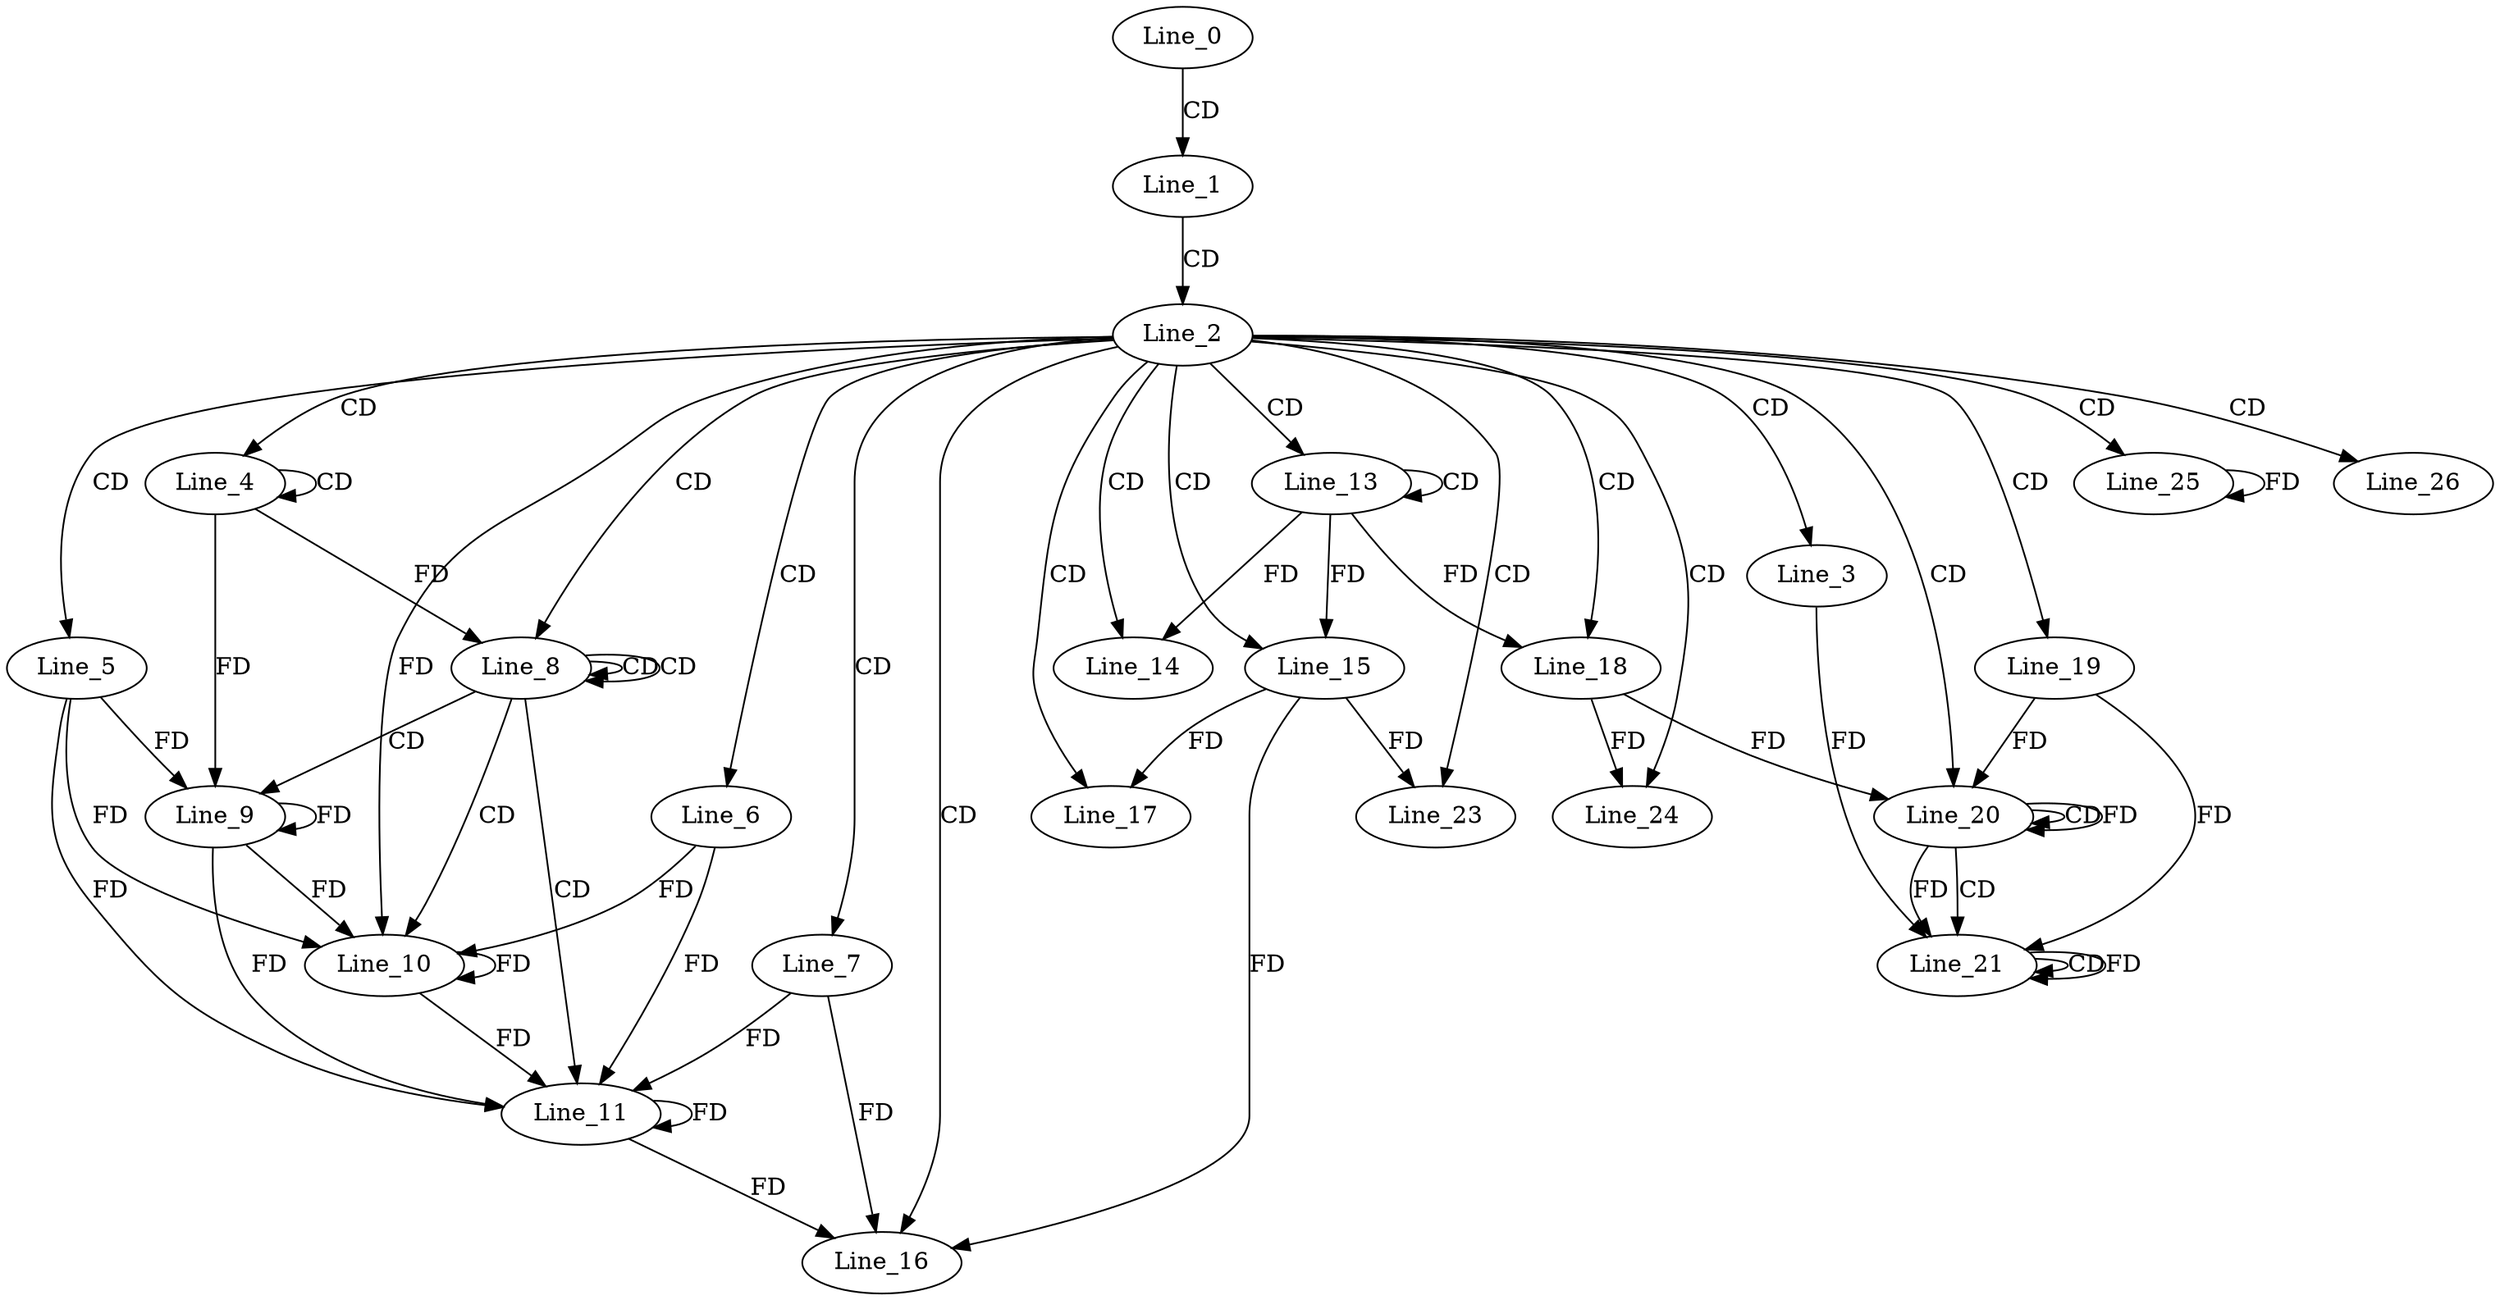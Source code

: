 digraph G {
  Line_0;
  Line_1;
  Line_2;
  Line_3;
  Line_4;
  Line_4;
  Line_5;
  Line_6;
  Line_7;
  Line_8;
  Line_8;
  Line_9;
  Line_9;
  Line_10;
  Line_10;
  Line_11;
  Line_11;
  Line_11;
  Line_13;
  Line_13;
  Line_14;
  Line_15;
  Line_15;
  Line_16;
  Line_17;
  Line_18;
  Line_18;
  Line_19;
  Line_20;
  Line_20;
  Line_20;
  Line_21;
  Line_21;
  Line_23;
  Line_24;
  Line_25;
  Line_26;
  Line_0 -> Line_1 [ label="CD" ];
  Line_1 -> Line_2 [ label="CD" ];
  Line_2 -> Line_3 [ label="CD" ];
  Line_2 -> Line_4 [ label="CD" ];
  Line_4 -> Line_4 [ label="CD" ];
  Line_2 -> Line_5 [ label="CD" ];
  Line_2 -> Line_6 [ label="CD" ];
  Line_2 -> Line_7 [ label="CD" ];
  Line_2 -> Line_8 [ label="CD" ];
  Line_8 -> Line_8 [ label="CD" ];
  Line_8 -> Line_8 [ label="CD" ];
  Line_4 -> Line_8 [ label="FD" ];
  Line_8 -> Line_9 [ label="CD" ];
  Line_9 -> Line_9 [ label="FD" ];
  Line_5 -> Line_9 [ label="FD" ];
  Line_4 -> Line_9 [ label="FD" ];
  Line_8 -> Line_10 [ label="CD" ];
  Line_10 -> Line_10 [ label="FD" ];
  Line_6 -> Line_10 [ label="FD" ];
  Line_2 -> Line_10 [ label="FD" ];
  Line_9 -> Line_10 [ label="FD" ];
  Line_5 -> Line_10 [ label="FD" ];
  Line_8 -> Line_11 [ label="CD" ];
  Line_11 -> Line_11 [ label="FD" ];
  Line_7 -> Line_11 [ label="FD" ];
  Line_9 -> Line_11 [ label="FD" ];
  Line_5 -> Line_11 [ label="FD" ];
  Line_10 -> Line_11 [ label="FD" ];
  Line_6 -> Line_11 [ label="FD" ];
  Line_2 -> Line_13 [ label="CD" ];
  Line_13 -> Line_13 [ label="CD" ];
  Line_2 -> Line_14 [ label="CD" ];
  Line_13 -> Line_14 [ label="FD" ];
  Line_2 -> Line_15 [ label="CD" ];
  Line_13 -> Line_15 [ label="FD" ];
  Line_2 -> Line_16 [ label="CD" ];
  Line_15 -> Line_16 [ label="FD" ];
  Line_11 -> Line_16 [ label="FD" ];
  Line_7 -> Line_16 [ label="FD" ];
  Line_2 -> Line_17 [ label="CD" ];
  Line_15 -> Line_17 [ label="FD" ];
  Line_2 -> Line_18 [ label="CD" ];
  Line_13 -> Line_18 [ label="FD" ];
  Line_2 -> Line_19 [ label="CD" ];
  Line_2 -> Line_20 [ label="CD" ];
  Line_20 -> Line_20 [ label="CD" ];
  Line_20 -> Line_20 [ label="FD" ];
  Line_19 -> Line_20 [ label="FD" ];
  Line_18 -> Line_20 [ label="FD" ];
  Line_20 -> Line_21 [ label="CD" ];
  Line_20 -> Line_21 [ label="FD" ];
  Line_19 -> Line_21 [ label="FD" ];
  Line_21 -> Line_21 [ label="CD" ];
  Line_21 -> Line_21 [ label="FD" ];
  Line_3 -> Line_21 [ label="FD" ];
  Line_2 -> Line_23 [ label="CD" ];
  Line_15 -> Line_23 [ label="FD" ];
  Line_2 -> Line_24 [ label="CD" ];
  Line_18 -> Line_24 [ label="FD" ];
  Line_2 -> Line_25 [ label="CD" ];
  Line_25 -> Line_25 [ label="FD" ];
  Line_2 -> Line_26 [ label="CD" ];
}
